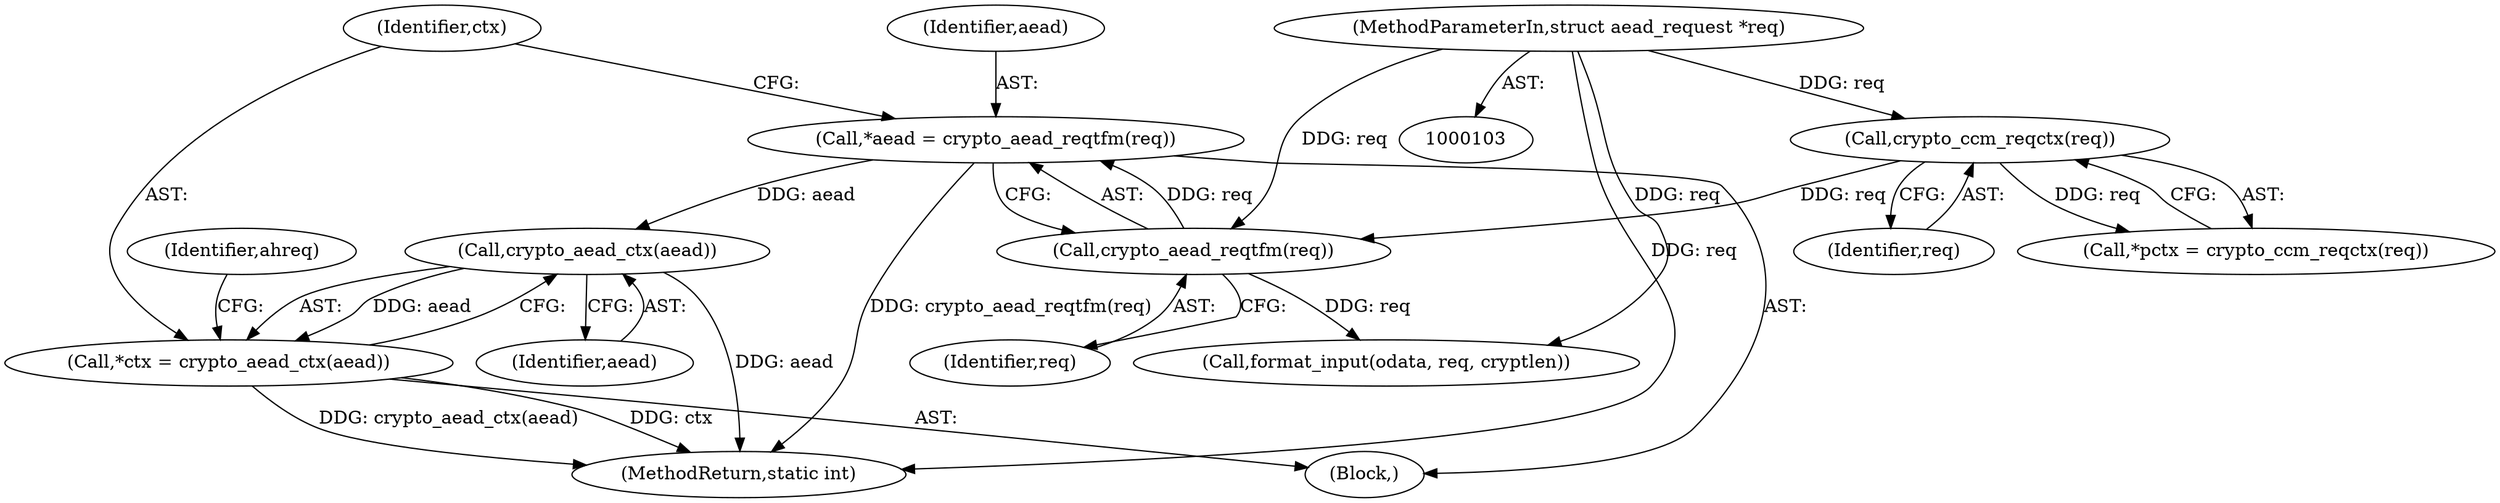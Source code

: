 digraph "0_linux_3b30460c5b0ed762be75a004e924ec3f8711e032@API" {
"1000114" [label="(Call,*aead = crypto_aead_reqtfm(req))"];
"1000116" [label="(Call,crypto_aead_reqtfm(req))"];
"1000111" [label="(Call,crypto_ccm_reqctx(req))"];
"1000104" [label="(MethodParameterIn,struct aead_request *req)"];
"1000121" [label="(Call,crypto_aead_ctx(aead))"];
"1000119" [label="(Call,*ctx = crypto_aead_ctx(aead))"];
"1000115" [label="(Identifier,aead)"];
"1000124" [label="(Identifier,ahreq)"];
"1000104" [label="(MethodParameterIn,struct aead_request *req)"];
"1000114" [label="(Call,*aead = crypto_aead_reqtfm(req))"];
"1000107" [label="(Block,)"];
"1000117" [label="(Identifier,req)"];
"1000111" [label="(Call,crypto_ccm_reqctx(req))"];
"1000109" [label="(Call,*pctx = crypto_ccm_reqctx(req))"];
"1000112" [label="(Identifier,req)"];
"1000120" [label="(Identifier,ctx)"];
"1000122" [label="(Identifier,aead)"];
"1000151" [label="(Call,format_input(odata, req, cryptlen))"];
"1000119" [label="(Call,*ctx = crypto_aead_ctx(aead))"];
"1000121" [label="(Call,crypto_aead_ctx(aead))"];
"1000116" [label="(Call,crypto_aead_reqtfm(req))"];
"1000289" [label="(MethodReturn,static int)"];
"1000114" -> "1000107"  [label="AST: "];
"1000114" -> "1000116"  [label="CFG: "];
"1000115" -> "1000114"  [label="AST: "];
"1000116" -> "1000114"  [label="AST: "];
"1000120" -> "1000114"  [label="CFG: "];
"1000114" -> "1000289"  [label="DDG: crypto_aead_reqtfm(req)"];
"1000116" -> "1000114"  [label="DDG: req"];
"1000114" -> "1000121"  [label="DDG: aead"];
"1000116" -> "1000117"  [label="CFG: "];
"1000117" -> "1000116"  [label="AST: "];
"1000111" -> "1000116"  [label="DDG: req"];
"1000104" -> "1000116"  [label="DDG: req"];
"1000116" -> "1000151"  [label="DDG: req"];
"1000111" -> "1000109"  [label="AST: "];
"1000111" -> "1000112"  [label="CFG: "];
"1000112" -> "1000111"  [label="AST: "];
"1000109" -> "1000111"  [label="CFG: "];
"1000111" -> "1000109"  [label="DDG: req"];
"1000104" -> "1000111"  [label="DDG: req"];
"1000104" -> "1000103"  [label="AST: "];
"1000104" -> "1000289"  [label="DDG: req"];
"1000104" -> "1000151"  [label="DDG: req"];
"1000121" -> "1000119"  [label="AST: "];
"1000121" -> "1000122"  [label="CFG: "];
"1000122" -> "1000121"  [label="AST: "];
"1000119" -> "1000121"  [label="CFG: "];
"1000121" -> "1000289"  [label="DDG: aead"];
"1000121" -> "1000119"  [label="DDG: aead"];
"1000119" -> "1000107"  [label="AST: "];
"1000120" -> "1000119"  [label="AST: "];
"1000124" -> "1000119"  [label="CFG: "];
"1000119" -> "1000289"  [label="DDG: crypto_aead_ctx(aead)"];
"1000119" -> "1000289"  [label="DDG: ctx"];
}
